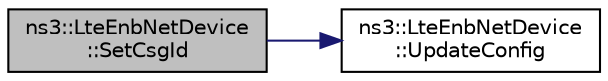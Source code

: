 digraph "ns3::LteEnbNetDevice::SetCsgId"
{
 // LATEX_PDF_SIZE
  edge [fontname="Helvetica",fontsize="10",labelfontname="Helvetica",labelfontsize="10"];
  node [fontname="Helvetica",fontsize="10",shape=record];
  rankdir="LR";
  Node1 [label="ns3::LteEnbNetDevice\l::SetCsgId",height=0.2,width=0.4,color="black", fillcolor="grey75", style="filled", fontcolor="black",tooltip="Associate the eNodeB device with a particular CSG."];
  Node1 -> Node2 [color="midnightblue",fontsize="10",style="solid",fontname="Helvetica"];
  Node2 [label="ns3::LteEnbNetDevice\l::UpdateConfig",height=0.2,width=0.4,color="black", fillcolor="white", style="filled",URL="$classns3_1_1_lte_enb_net_device.html#a19c231b7934d89c39d51fd91304b1582",tooltip="Propagate attributes and configuration to sub-modules."];
}
